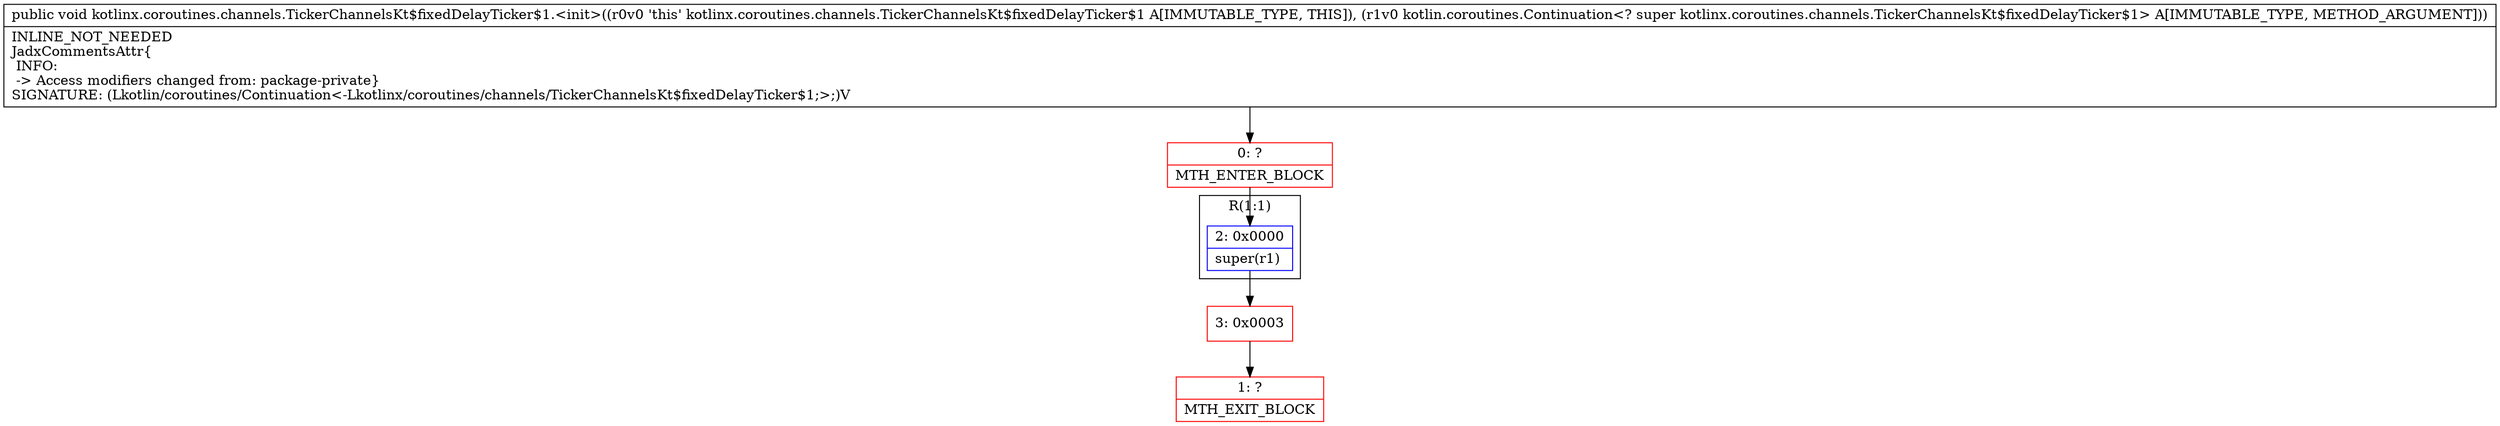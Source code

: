 digraph "CFG forkotlinx.coroutines.channels.TickerChannelsKt$fixedDelayTicker$1.\<init\>(Lkotlin\/coroutines\/Continuation;)V" {
subgraph cluster_Region_1274673047 {
label = "R(1:1)";
node [shape=record,color=blue];
Node_2 [shape=record,label="{2\:\ 0x0000|super(r1)\l}"];
}
Node_0 [shape=record,color=red,label="{0\:\ ?|MTH_ENTER_BLOCK\l}"];
Node_3 [shape=record,color=red,label="{3\:\ 0x0003}"];
Node_1 [shape=record,color=red,label="{1\:\ ?|MTH_EXIT_BLOCK\l}"];
MethodNode[shape=record,label="{public void kotlinx.coroutines.channels.TickerChannelsKt$fixedDelayTicker$1.\<init\>((r0v0 'this' kotlinx.coroutines.channels.TickerChannelsKt$fixedDelayTicker$1 A[IMMUTABLE_TYPE, THIS]), (r1v0 kotlin.coroutines.Continuation\<? super kotlinx.coroutines.channels.TickerChannelsKt$fixedDelayTicker$1\> A[IMMUTABLE_TYPE, METHOD_ARGUMENT]))  | INLINE_NOT_NEEDED\lJadxCommentsAttr\{\l INFO: \l \-\> Access modifiers changed from: package\-private\}\lSIGNATURE: (Lkotlin\/coroutines\/Continuation\<\-Lkotlinx\/coroutines\/channels\/TickerChannelsKt$fixedDelayTicker$1;\>;)V\l}"];
MethodNode -> Node_0;Node_2 -> Node_3;
Node_0 -> Node_2;
Node_3 -> Node_1;
}

